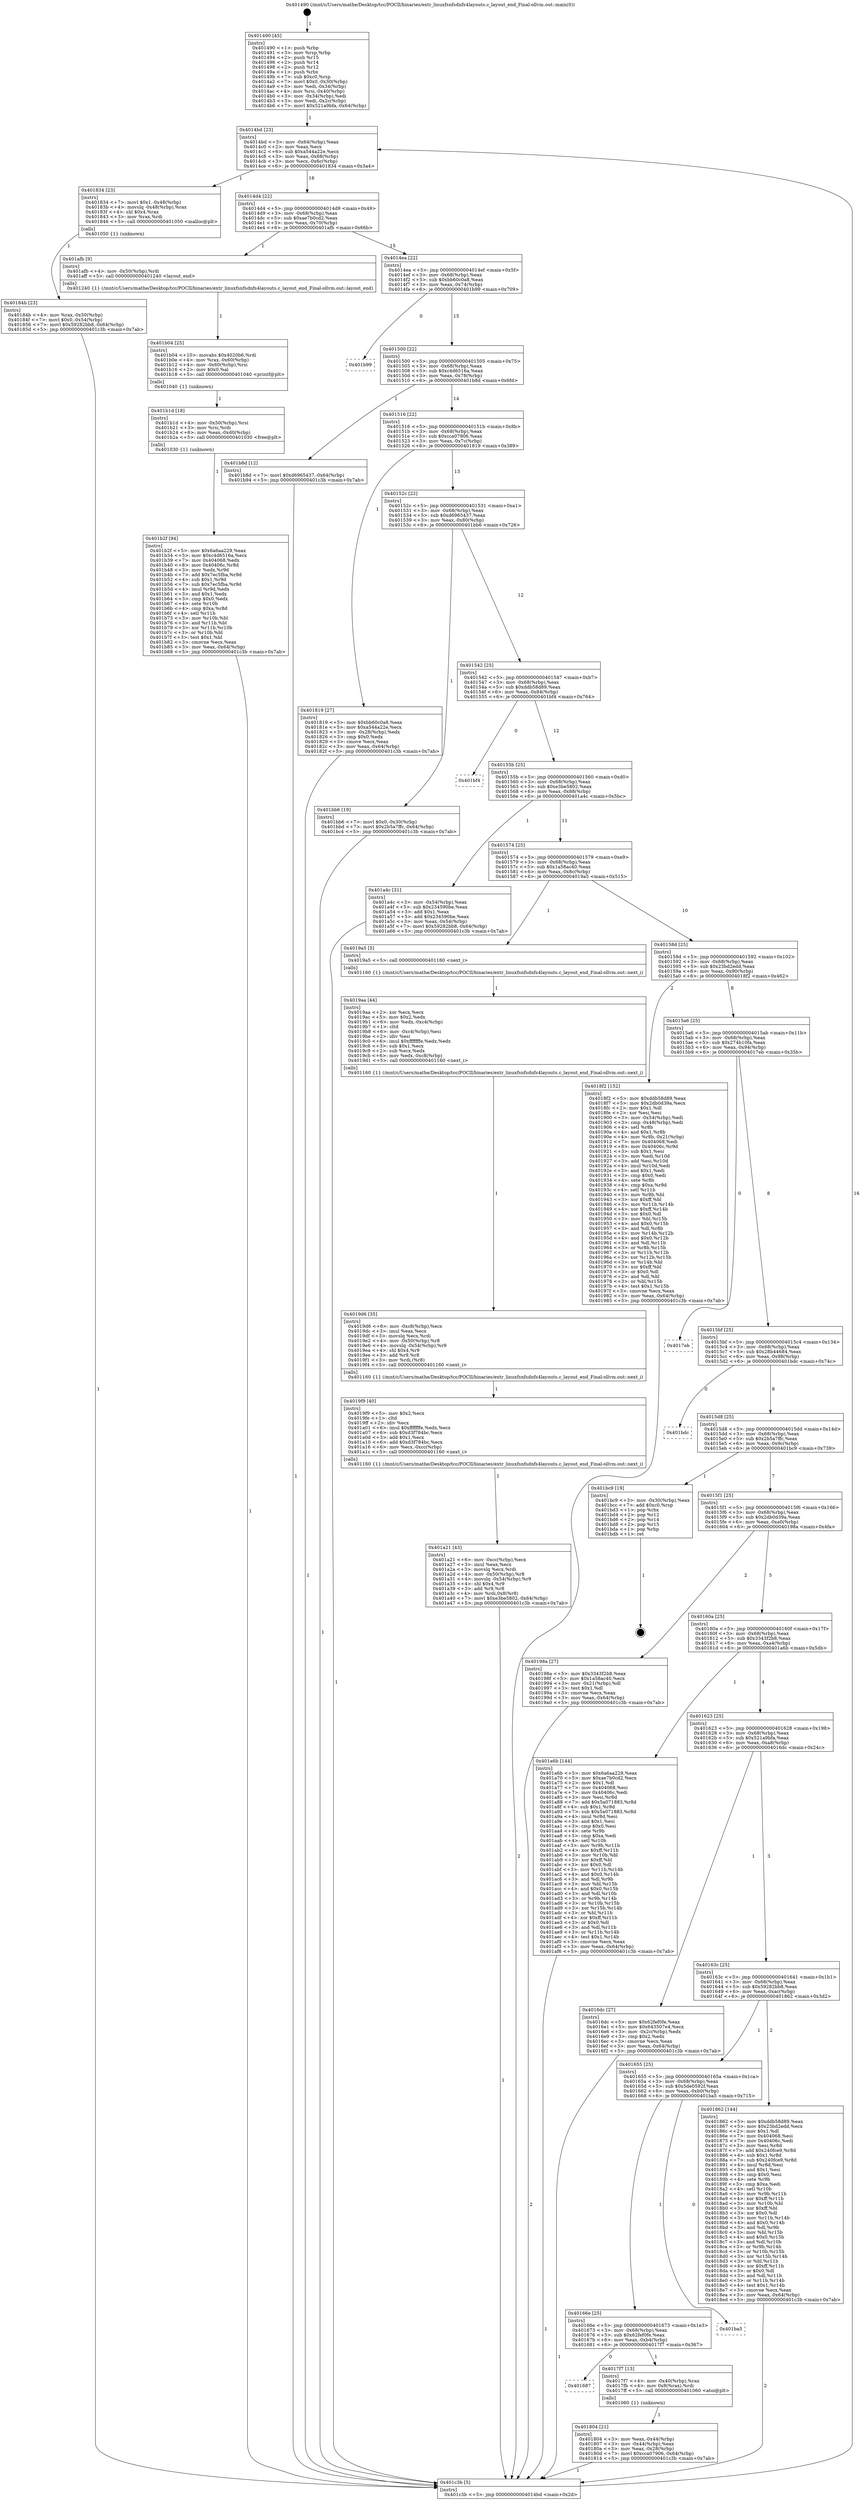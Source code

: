 digraph "0x401490" {
  label = "0x401490 (/mnt/c/Users/mathe/Desktop/tcc/POCII/binaries/extr_linuxfsnfsdnfs4layouts.c_layout_end_Final-ollvm.out::main(0))"
  labelloc = "t"
  node[shape=record]

  Entry [label="",width=0.3,height=0.3,shape=circle,fillcolor=black,style=filled]
  "0x4014bd" [label="{
     0x4014bd [23]\l
     | [instrs]\l
     &nbsp;&nbsp;0x4014bd \<+3\>: mov -0x64(%rbp),%eax\l
     &nbsp;&nbsp;0x4014c0 \<+2\>: mov %eax,%ecx\l
     &nbsp;&nbsp;0x4014c2 \<+6\>: sub $0xa544a22e,%ecx\l
     &nbsp;&nbsp;0x4014c8 \<+3\>: mov %eax,-0x68(%rbp)\l
     &nbsp;&nbsp;0x4014cb \<+3\>: mov %ecx,-0x6c(%rbp)\l
     &nbsp;&nbsp;0x4014ce \<+6\>: je 0000000000401834 \<main+0x3a4\>\l
  }"]
  "0x401834" [label="{
     0x401834 [23]\l
     | [instrs]\l
     &nbsp;&nbsp;0x401834 \<+7\>: movl $0x1,-0x48(%rbp)\l
     &nbsp;&nbsp;0x40183b \<+4\>: movslq -0x48(%rbp),%rax\l
     &nbsp;&nbsp;0x40183f \<+4\>: shl $0x4,%rax\l
     &nbsp;&nbsp;0x401843 \<+3\>: mov %rax,%rdi\l
     &nbsp;&nbsp;0x401846 \<+5\>: call 0000000000401050 \<malloc@plt\>\l
     | [calls]\l
     &nbsp;&nbsp;0x401050 \{1\} (unknown)\l
  }"]
  "0x4014d4" [label="{
     0x4014d4 [22]\l
     | [instrs]\l
     &nbsp;&nbsp;0x4014d4 \<+5\>: jmp 00000000004014d9 \<main+0x49\>\l
     &nbsp;&nbsp;0x4014d9 \<+3\>: mov -0x68(%rbp),%eax\l
     &nbsp;&nbsp;0x4014dc \<+5\>: sub $0xae7b0cd2,%eax\l
     &nbsp;&nbsp;0x4014e1 \<+3\>: mov %eax,-0x70(%rbp)\l
     &nbsp;&nbsp;0x4014e4 \<+6\>: je 0000000000401afb \<main+0x66b\>\l
  }"]
  Exit [label="",width=0.3,height=0.3,shape=circle,fillcolor=black,style=filled,peripheries=2]
  "0x401afb" [label="{
     0x401afb [9]\l
     | [instrs]\l
     &nbsp;&nbsp;0x401afb \<+4\>: mov -0x50(%rbp),%rdi\l
     &nbsp;&nbsp;0x401aff \<+5\>: call 0000000000401240 \<layout_end\>\l
     | [calls]\l
     &nbsp;&nbsp;0x401240 \{1\} (/mnt/c/Users/mathe/Desktop/tcc/POCII/binaries/extr_linuxfsnfsdnfs4layouts.c_layout_end_Final-ollvm.out::layout_end)\l
  }"]
  "0x4014ea" [label="{
     0x4014ea [22]\l
     | [instrs]\l
     &nbsp;&nbsp;0x4014ea \<+5\>: jmp 00000000004014ef \<main+0x5f\>\l
     &nbsp;&nbsp;0x4014ef \<+3\>: mov -0x68(%rbp),%eax\l
     &nbsp;&nbsp;0x4014f2 \<+5\>: sub $0xbb60c0a8,%eax\l
     &nbsp;&nbsp;0x4014f7 \<+3\>: mov %eax,-0x74(%rbp)\l
     &nbsp;&nbsp;0x4014fa \<+6\>: je 0000000000401b99 \<main+0x709\>\l
  }"]
  "0x401b2f" [label="{
     0x401b2f [94]\l
     | [instrs]\l
     &nbsp;&nbsp;0x401b2f \<+5\>: mov $0x6a6aa229,%eax\l
     &nbsp;&nbsp;0x401b34 \<+5\>: mov $0xc4d6516a,%ecx\l
     &nbsp;&nbsp;0x401b39 \<+7\>: mov 0x404068,%edx\l
     &nbsp;&nbsp;0x401b40 \<+8\>: mov 0x40406c,%r8d\l
     &nbsp;&nbsp;0x401b48 \<+3\>: mov %edx,%r9d\l
     &nbsp;&nbsp;0x401b4b \<+7\>: add $0x7ec5fba,%r9d\l
     &nbsp;&nbsp;0x401b52 \<+4\>: sub $0x1,%r9d\l
     &nbsp;&nbsp;0x401b56 \<+7\>: sub $0x7ec5fba,%r9d\l
     &nbsp;&nbsp;0x401b5d \<+4\>: imul %r9d,%edx\l
     &nbsp;&nbsp;0x401b61 \<+3\>: and $0x1,%edx\l
     &nbsp;&nbsp;0x401b64 \<+3\>: cmp $0x0,%edx\l
     &nbsp;&nbsp;0x401b67 \<+4\>: sete %r10b\l
     &nbsp;&nbsp;0x401b6b \<+4\>: cmp $0xa,%r8d\l
     &nbsp;&nbsp;0x401b6f \<+4\>: setl %r11b\l
     &nbsp;&nbsp;0x401b73 \<+3\>: mov %r10b,%bl\l
     &nbsp;&nbsp;0x401b76 \<+3\>: and %r11b,%bl\l
     &nbsp;&nbsp;0x401b79 \<+3\>: xor %r11b,%r10b\l
     &nbsp;&nbsp;0x401b7c \<+3\>: or %r10b,%bl\l
     &nbsp;&nbsp;0x401b7f \<+3\>: test $0x1,%bl\l
     &nbsp;&nbsp;0x401b82 \<+3\>: cmovne %ecx,%eax\l
     &nbsp;&nbsp;0x401b85 \<+3\>: mov %eax,-0x64(%rbp)\l
     &nbsp;&nbsp;0x401b88 \<+5\>: jmp 0000000000401c3b \<main+0x7ab\>\l
  }"]
  "0x401b99" [label="{
     0x401b99\l
  }", style=dashed]
  "0x401500" [label="{
     0x401500 [22]\l
     | [instrs]\l
     &nbsp;&nbsp;0x401500 \<+5\>: jmp 0000000000401505 \<main+0x75\>\l
     &nbsp;&nbsp;0x401505 \<+3\>: mov -0x68(%rbp),%eax\l
     &nbsp;&nbsp;0x401508 \<+5\>: sub $0xc4d6516a,%eax\l
     &nbsp;&nbsp;0x40150d \<+3\>: mov %eax,-0x78(%rbp)\l
     &nbsp;&nbsp;0x401510 \<+6\>: je 0000000000401b8d \<main+0x6fd\>\l
  }"]
  "0x401b1d" [label="{
     0x401b1d [18]\l
     | [instrs]\l
     &nbsp;&nbsp;0x401b1d \<+4\>: mov -0x50(%rbp),%rsi\l
     &nbsp;&nbsp;0x401b21 \<+3\>: mov %rsi,%rdi\l
     &nbsp;&nbsp;0x401b24 \<+6\>: mov %eax,-0xd0(%rbp)\l
     &nbsp;&nbsp;0x401b2a \<+5\>: call 0000000000401030 \<free@plt\>\l
     | [calls]\l
     &nbsp;&nbsp;0x401030 \{1\} (unknown)\l
  }"]
  "0x401b8d" [label="{
     0x401b8d [12]\l
     | [instrs]\l
     &nbsp;&nbsp;0x401b8d \<+7\>: movl $0xd6965437,-0x64(%rbp)\l
     &nbsp;&nbsp;0x401b94 \<+5\>: jmp 0000000000401c3b \<main+0x7ab\>\l
  }"]
  "0x401516" [label="{
     0x401516 [22]\l
     | [instrs]\l
     &nbsp;&nbsp;0x401516 \<+5\>: jmp 000000000040151b \<main+0x8b\>\l
     &nbsp;&nbsp;0x40151b \<+3\>: mov -0x68(%rbp),%eax\l
     &nbsp;&nbsp;0x40151e \<+5\>: sub $0xcca07906,%eax\l
     &nbsp;&nbsp;0x401523 \<+3\>: mov %eax,-0x7c(%rbp)\l
     &nbsp;&nbsp;0x401526 \<+6\>: je 0000000000401819 \<main+0x389\>\l
  }"]
  "0x401b04" [label="{
     0x401b04 [25]\l
     | [instrs]\l
     &nbsp;&nbsp;0x401b04 \<+10\>: movabs $0x4020b6,%rdi\l
     &nbsp;&nbsp;0x401b0e \<+4\>: mov %rax,-0x60(%rbp)\l
     &nbsp;&nbsp;0x401b12 \<+4\>: mov -0x60(%rbp),%rsi\l
     &nbsp;&nbsp;0x401b16 \<+2\>: mov $0x0,%al\l
     &nbsp;&nbsp;0x401b18 \<+5\>: call 0000000000401040 \<printf@plt\>\l
     | [calls]\l
     &nbsp;&nbsp;0x401040 \{1\} (unknown)\l
  }"]
  "0x401819" [label="{
     0x401819 [27]\l
     | [instrs]\l
     &nbsp;&nbsp;0x401819 \<+5\>: mov $0xbb60c0a8,%eax\l
     &nbsp;&nbsp;0x40181e \<+5\>: mov $0xa544a22e,%ecx\l
     &nbsp;&nbsp;0x401823 \<+3\>: mov -0x28(%rbp),%edx\l
     &nbsp;&nbsp;0x401826 \<+3\>: cmp $0x0,%edx\l
     &nbsp;&nbsp;0x401829 \<+3\>: cmove %ecx,%eax\l
     &nbsp;&nbsp;0x40182c \<+3\>: mov %eax,-0x64(%rbp)\l
     &nbsp;&nbsp;0x40182f \<+5\>: jmp 0000000000401c3b \<main+0x7ab\>\l
  }"]
  "0x40152c" [label="{
     0x40152c [22]\l
     | [instrs]\l
     &nbsp;&nbsp;0x40152c \<+5\>: jmp 0000000000401531 \<main+0xa1\>\l
     &nbsp;&nbsp;0x401531 \<+3\>: mov -0x68(%rbp),%eax\l
     &nbsp;&nbsp;0x401534 \<+5\>: sub $0xd6965437,%eax\l
     &nbsp;&nbsp;0x401539 \<+3\>: mov %eax,-0x80(%rbp)\l
     &nbsp;&nbsp;0x40153c \<+6\>: je 0000000000401bb6 \<main+0x726\>\l
  }"]
  "0x401a21" [label="{
     0x401a21 [43]\l
     | [instrs]\l
     &nbsp;&nbsp;0x401a21 \<+6\>: mov -0xcc(%rbp),%ecx\l
     &nbsp;&nbsp;0x401a27 \<+3\>: imul %eax,%ecx\l
     &nbsp;&nbsp;0x401a2a \<+3\>: movslq %ecx,%rdi\l
     &nbsp;&nbsp;0x401a2d \<+4\>: mov -0x50(%rbp),%r8\l
     &nbsp;&nbsp;0x401a31 \<+4\>: movslq -0x54(%rbp),%r9\l
     &nbsp;&nbsp;0x401a35 \<+4\>: shl $0x4,%r9\l
     &nbsp;&nbsp;0x401a39 \<+3\>: add %r9,%r8\l
     &nbsp;&nbsp;0x401a3c \<+4\>: mov %rdi,0x8(%r8)\l
     &nbsp;&nbsp;0x401a40 \<+7\>: movl $0xe3be5802,-0x64(%rbp)\l
     &nbsp;&nbsp;0x401a47 \<+5\>: jmp 0000000000401c3b \<main+0x7ab\>\l
  }"]
  "0x401bb6" [label="{
     0x401bb6 [19]\l
     | [instrs]\l
     &nbsp;&nbsp;0x401bb6 \<+7\>: movl $0x0,-0x30(%rbp)\l
     &nbsp;&nbsp;0x401bbd \<+7\>: movl $0x2b5a7ffc,-0x64(%rbp)\l
     &nbsp;&nbsp;0x401bc4 \<+5\>: jmp 0000000000401c3b \<main+0x7ab\>\l
  }"]
  "0x401542" [label="{
     0x401542 [25]\l
     | [instrs]\l
     &nbsp;&nbsp;0x401542 \<+5\>: jmp 0000000000401547 \<main+0xb7\>\l
     &nbsp;&nbsp;0x401547 \<+3\>: mov -0x68(%rbp),%eax\l
     &nbsp;&nbsp;0x40154a \<+5\>: sub $0xddb58d89,%eax\l
     &nbsp;&nbsp;0x40154f \<+6\>: mov %eax,-0x84(%rbp)\l
     &nbsp;&nbsp;0x401555 \<+6\>: je 0000000000401bf4 \<main+0x764\>\l
  }"]
  "0x4019f9" [label="{
     0x4019f9 [40]\l
     | [instrs]\l
     &nbsp;&nbsp;0x4019f9 \<+5\>: mov $0x2,%ecx\l
     &nbsp;&nbsp;0x4019fe \<+1\>: cltd\l
     &nbsp;&nbsp;0x4019ff \<+2\>: idiv %ecx\l
     &nbsp;&nbsp;0x401a01 \<+6\>: imul $0xfffffffe,%edx,%ecx\l
     &nbsp;&nbsp;0x401a07 \<+6\>: sub $0xd3f784bc,%ecx\l
     &nbsp;&nbsp;0x401a0d \<+3\>: add $0x1,%ecx\l
     &nbsp;&nbsp;0x401a10 \<+6\>: add $0xd3f784bc,%ecx\l
     &nbsp;&nbsp;0x401a16 \<+6\>: mov %ecx,-0xcc(%rbp)\l
     &nbsp;&nbsp;0x401a1c \<+5\>: call 0000000000401160 \<next_i\>\l
     | [calls]\l
     &nbsp;&nbsp;0x401160 \{1\} (/mnt/c/Users/mathe/Desktop/tcc/POCII/binaries/extr_linuxfsnfsdnfs4layouts.c_layout_end_Final-ollvm.out::next_i)\l
  }"]
  "0x401bf4" [label="{
     0x401bf4\l
  }", style=dashed]
  "0x40155b" [label="{
     0x40155b [25]\l
     | [instrs]\l
     &nbsp;&nbsp;0x40155b \<+5\>: jmp 0000000000401560 \<main+0xd0\>\l
     &nbsp;&nbsp;0x401560 \<+3\>: mov -0x68(%rbp),%eax\l
     &nbsp;&nbsp;0x401563 \<+5\>: sub $0xe3be5802,%eax\l
     &nbsp;&nbsp;0x401568 \<+6\>: mov %eax,-0x88(%rbp)\l
     &nbsp;&nbsp;0x40156e \<+6\>: je 0000000000401a4c \<main+0x5bc\>\l
  }"]
  "0x4019d6" [label="{
     0x4019d6 [35]\l
     | [instrs]\l
     &nbsp;&nbsp;0x4019d6 \<+6\>: mov -0xc8(%rbp),%ecx\l
     &nbsp;&nbsp;0x4019dc \<+3\>: imul %eax,%ecx\l
     &nbsp;&nbsp;0x4019df \<+3\>: movslq %ecx,%rdi\l
     &nbsp;&nbsp;0x4019e2 \<+4\>: mov -0x50(%rbp),%r8\l
     &nbsp;&nbsp;0x4019e6 \<+4\>: movslq -0x54(%rbp),%r9\l
     &nbsp;&nbsp;0x4019ea \<+4\>: shl $0x4,%r9\l
     &nbsp;&nbsp;0x4019ee \<+3\>: add %r9,%r8\l
     &nbsp;&nbsp;0x4019f1 \<+3\>: mov %rdi,(%r8)\l
     &nbsp;&nbsp;0x4019f4 \<+5\>: call 0000000000401160 \<next_i\>\l
     | [calls]\l
     &nbsp;&nbsp;0x401160 \{1\} (/mnt/c/Users/mathe/Desktop/tcc/POCII/binaries/extr_linuxfsnfsdnfs4layouts.c_layout_end_Final-ollvm.out::next_i)\l
  }"]
  "0x401a4c" [label="{
     0x401a4c [31]\l
     | [instrs]\l
     &nbsp;&nbsp;0x401a4c \<+3\>: mov -0x54(%rbp),%eax\l
     &nbsp;&nbsp;0x401a4f \<+5\>: sub $0x234590be,%eax\l
     &nbsp;&nbsp;0x401a54 \<+3\>: add $0x1,%eax\l
     &nbsp;&nbsp;0x401a57 \<+5\>: add $0x234590be,%eax\l
     &nbsp;&nbsp;0x401a5c \<+3\>: mov %eax,-0x54(%rbp)\l
     &nbsp;&nbsp;0x401a5f \<+7\>: movl $0x59282bb8,-0x64(%rbp)\l
     &nbsp;&nbsp;0x401a66 \<+5\>: jmp 0000000000401c3b \<main+0x7ab\>\l
  }"]
  "0x401574" [label="{
     0x401574 [25]\l
     | [instrs]\l
     &nbsp;&nbsp;0x401574 \<+5\>: jmp 0000000000401579 \<main+0xe9\>\l
     &nbsp;&nbsp;0x401579 \<+3\>: mov -0x68(%rbp),%eax\l
     &nbsp;&nbsp;0x40157c \<+5\>: sub $0x1a58ac40,%eax\l
     &nbsp;&nbsp;0x401581 \<+6\>: mov %eax,-0x8c(%rbp)\l
     &nbsp;&nbsp;0x401587 \<+6\>: je 00000000004019a5 \<main+0x515\>\l
  }"]
  "0x4019aa" [label="{
     0x4019aa [44]\l
     | [instrs]\l
     &nbsp;&nbsp;0x4019aa \<+2\>: xor %ecx,%ecx\l
     &nbsp;&nbsp;0x4019ac \<+5\>: mov $0x2,%edx\l
     &nbsp;&nbsp;0x4019b1 \<+6\>: mov %edx,-0xc4(%rbp)\l
     &nbsp;&nbsp;0x4019b7 \<+1\>: cltd\l
     &nbsp;&nbsp;0x4019b8 \<+6\>: mov -0xc4(%rbp),%esi\l
     &nbsp;&nbsp;0x4019be \<+2\>: idiv %esi\l
     &nbsp;&nbsp;0x4019c0 \<+6\>: imul $0xfffffffe,%edx,%edx\l
     &nbsp;&nbsp;0x4019c6 \<+3\>: sub $0x1,%ecx\l
     &nbsp;&nbsp;0x4019c9 \<+2\>: sub %ecx,%edx\l
     &nbsp;&nbsp;0x4019cb \<+6\>: mov %edx,-0xc8(%rbp)\l
     &nbsp;&nbsp;0x4019d1 \<+5\>: call 0000000000401160 \<next_i\>\l
     | [calls]\l
     &nbsp;&nbsp;0x401160 \{1\} (/mnt/c/Users/mathe/Desktop/tcc/POCII/binaries/extr_linuxfsnfsdnfs4layouts.c_layout_end_Final-ollvm.out::next_i)\l
  }"]
  "0x4019a5" [label="{
     0x4019a5 [5]\l
     | [instrs]\l
     &nbsp;&nbsp;0x4019a5 \<+5\>: call 0000000000401160 \<next_i\>\l
     | [calls]\l
     &nbsp;&nbsp;0x401160 \{1\} (/mnt/c/Users/mathe/Desktop/tcc/POCII/binaries/extr_linuxfsnfsdnfs4layouts.c_layout_end_Final-ollvm.out::next_i)\l
  }"]
  "0x40158d" [label="{
     0x40158d [25]\l
     | [instrs]\l
     &nbsp;&nbsp;0x40158d \<+5\>: jmp 0000000000401592 \<main+0x102\>\l
     &nbsp;&nbsp;0x401592 \<+3\>: mov -0x68(%rbp),%eax\l
     &nbsp;&nbsp;0x401595 \<+5\>: sub $0x23bd2edd,%eax\l
     &nbsp;&nbsp;0x40159a \<+6\>: mov %eax,-0x90(%rbp)\l
     &nbsp;&nbsp;0x4015a0 \<+6\>: je 00000000004018f2 \<main+0x462\>\l
  }"]
  "0x40184b" [label="{
     0x40184b [23]\l
     | [instrs]\l
     &nbsp;&nbsp;0x40184b \<+4\>: mov %rax,-0x50(%rbp)\l
     &nbsp;&nbsp;0x40184f \<+7\>: movl $0x0,-0x54(%rbp)\l
     &nbsp;&nbsp;0x401856 \<+7\>: movl $0x59282bb8,-0x64(%rbp)\l
     &nbsp;&nbsp;0x40185d \<+5\>: jmp 0000000000401c3b \<main+0x7ab\>\l
  }"]
  "0x4018f2" [label="{
     0x4018f2 [152]\l
     | [instrs]\l
     &nbsp;&nbsp;0x4018f2 \<+5\>: mov $0xddb58d89,%eax\l
     &nbsp;&nbsp;0x4018f7 \<+5\>: mov $0x2db0d39a,%ecx\l
     &nbsp;&nbsp;0x4018fc \<+2\>: mov $0x1,%dl\l
     &nbsp;&nbsp;0x4018fe \<+2\>: xor %esi,%esi\l
     &nbsp;&nbsp;0x401900 \<+3\>: mov -0x54(%rbp),%edi\l
     &nbsp;&nbsp;0x401903 \<+3\>: cmp -0x48(%rbp),%edi\l
     &nbsp;&nbsp;0x401906 \<+4\>: setl %r8b\l
     &nbsp;&nbsp;0x40190a \<+4\>: and $0x1,%r8b\l
     &nbsp;&nbsp;0x40190e \<+4\>: mov %r8b,-0x21(%rbp)\l
     &nbsp;&nbsp;0x401912 \<+7\>: mov 0x404068,%edi\l
     &nbsp;&nbsp;0x401919 \<+8\>: mov 0x40406c,%r9d\l
     &nbsp;&nbsp;0x401921 \<+3\>: sub $0x1,%esi\l
     &nbsp;&nbsp;0x401924 \<+3\>: mov %edi,%r10d\l
     &nbsp;&nbsp;0x401927 \<+3\>: add %esi,%r10d\l
     &nbsp;&nbsp;0x40192a \<+4\>: imul %r10d,%edi\l
     &nbsp;&nbsp;0x40192e \<+3\>: and $0x1,%edi\l
     &nbsp;&nbsp;0x401931 \<+3\>: cmp $0x0,%edi\l
     &nbsp;&nbsp;0x401934 \<+4\>: sete %r8b\l
     &nbsp;&nbsp;0x401938 \<+4\>: cmp $0xa,%r9d\l
     &nbsp;&nbsp;0x40193c \<+4\>: setl %r11b\l
     &nbsp;&nbsp;0x401940 \<+3\>: mov %r8b,%bl\l
     &nbsp;&nbsp;0x401943 \<+3\>: xor $0xff,%bl\l
     &nbsp;&nbsp;0x401946 \<+3\>: mov %r11b,%r14b\l
     &nbsp;&nbsp;0x401949 \<+4\>: xor $0xff,%r14b\l
     &nbsp;&nbsp;0x40194d \<+3\>: xor $0x0,%dl\l
     &nbsp;&nbsp;0x401950 \<+3\>: mov %bl,%r15b\l
     &nbsp;&nbsp;0x401953 \<+4\>: and $0x0,%r15b\l
     &nbsp;&nbsp;0x401957 \<+3\>: and %dl,%r8b\l
     &nbsp;&nbsp;0x40195a \<+3\>: mov %r14b,%r12b\l
     &nbsp;&nbsp;0x40195d \<+4\>: and $0x0,%r12b\l
     &nbsp;&nbsp;0x401961 \<+3\>: and %dl,%r11b\l
     &nbsp;&nbsp;0x401964 \<+3\>: or %r8b,%r15b\l
     &nbsp;&nbsp;0x401967 \<+3\>: or %r11b,%r12b\l
     &nbsp;&nbsp;0x40196a \<+3\>: xor %r12b,%r15b\l
     &nbsp;&nbsp;0x40196d \<+3\>: or %r14b,%bl\l
     &nbsp;&nbsp;0x401970 \<+3\>: xor $0xff,%bl\l
     &nbsp;&nbsp;0x401973 \<+3\>: or $0x0,%dl\l
     &nbsp;&nbsp;0x401976 \<+2\>: and %dl,%bl\l
     &nbsp;&nbsp;0x401978 \<+3\>: or %bl,%r15b\l
     &nbsp;&nbsp;0x40197b \<+4\>: test $0x1,%r15b\l
     &nbsp;&nbsp;0x40197f \<+3\>: cmovne %ecx,%eax\l
     &nbsp;&nbsp;0x401982 \<+3\>: mov %eax,-0x64(%rbp)\l
     &nbsp;&nbsp;0x401985 \<+5\>: jmp 0000000000401c3b \<main+0x7ab\>\l
  }"]
  "0x4015a6" [label="{
     0x4015a6 [25]\l
     | [instrs]\l
     &nbsp;&nbsp;0x4015a6 \<+5\>: jmp 00000000004015ab \<main+0x11b\>\l
     &nbsp;&nbsp;0x4015ab \<+3\>: mov -0x68(%rbp),%eax\l
     &nbsp;&nbsp;0x4015ae \<+5\>: sub $0x274b10fa,%eax\l
     &nbsp;&nbsp;0x4015b3 \<+6\>: mov %eax,-0x94(%rbp)\l
     &nbsp;&nbsp;0x4015b9 \<+6\>: je 00000000004017eb \<main+0x35b\>\l
  }"]
  "0x401804" [label="{
     0x401804 [21]\l
     | [instrs]\l
     &nbsp;&nbsp;0x401804 \<+3\>: mov %eax,-0x44(%rbp)\l
     &nbsp;&nbsp;0x401807 \<+3\>: mov -0x44(%rbp),%eax\l
     &nbsp;&nbsp;0x40180a \<+3\>: mov %eax,-0x28(%rbp)\l
     &nbsp;&nbsp;0x40180d \<+7\>: movl $0xcca07906,-0x64(%rbp)\l
     &nbsp;&nbsp;0x401814 \<+5\>: jmp 0000000000401c3b \<main+0x7ab\>\l
  }"]
  "0x4017eb" [label="{
     0x4017eb\l
  }", style=dashed]
  "0x4015bf" [label="{
     0x4015bf [25]\l
     | [instrs]\l
     &nbsp;&nbsp;0x4015bf \<+5\>: jmp 00000000004015c4 \<main+0x134\>\l
     &nbsp;&nbsp;0x4015c4 \<+3\>: mov -0x68(%rbp),%eax\l
     &nbsp;&nbsp;0x4015c7 \<+5\>: sub $0x28b44684,%eax\l
     &nbsp;&nbsp;0x4015cc \<+6\>: mov %eax,-0x98(%rbp)\l
     &nbsp;&nbsp;0x4015d2 \<+6\>: je 0000000000401bdc \<main+0x74c\>\l
  }"]
  "0x401687" [label="{
     0x401687\l
  }", style=dashed]
  "0x401bdc" [label="{
     0x401bdc\l
  }", style=dashed]
  "0x4015d8" [label="{
     0x4015d8 [25]\l
     | [instrs]\l
     &nbsp;&nbsp;0x4015d8 \<+5\>: jmp 00000000004015dd \<main+0x14d\>\l
     &nbsp;&nbsp;0x4015dd \<+3\>: mov -0x68(%rbp),%eax\l
     &nbsp;&nbsp;0x4015e0 \<+5\>: sub $0x2b5a7ffc,%eax\l
     &nbsp;&nbsp;0x4015e5 \<+6\>: mov %eax,-0x9c(%rbp)\l
     &nbsp;&nbsp;0x4015eb \<+6\>: je 0000000000401bc9 \<main+0x739\>\l
  }"]
  "0x4017f7" [label="{
     0x4017f7 [13]\l
     | [instrs]\l
     &nbsp;&nbsp;0x4017f7 \<+4\>: mov -0x40(%rbp),%rax\l
     &nbsp;&nbsp;0x4017fb \<+4\>: mov 0x8(%rax),%rdi\l
     &nbsp;&nbsp;0x4017ff \<+5\>: call 0000000000401060 \<atoi@plt\>\l
     | [calls]\l
     &nbsp;&nbsp;0x401060 \{1\} (unknown)\l
  }"]
  "0x401bc9" [label="{
     0x401bc9 [19]\l
     | [instrs]\l
     &nbsp;&nbsp;0x401bc9 \<+3\>: mov -0x30(%rbp),%eax\l
     &nbsp;&nbsp;0x401bcc \<+7\>: add $0xc0,%rsp\l
     &nbsp;&nbsp;0x401bd3 \<+1\>: pop %rbx\l
     &nbsp;&nbsp;0x401bd4 \<+2\>: pop %r12\l
     &nbsp;&nbsp;0x401bd6 \<+2\>: pop %r14\l
     &nbsp;&nbsp;0x401bd8 \<+2\>: pop %r15\l
     &nbsp;&nbsp;0x401bda \<+1\>: pop %rbp\l
     &nbsp;&nbsp;0x401bdb \<+1\>: ret\l
  }"]
  "0x4015f1" [label="{
     0x4015f1 [25]\l
     | [instrs]\l
     &nbsp;&nbsp;0x4015f1 \<+5\>: jmp 00000000004015f6 \<main+0x166\>\l
     &nbsp;&nbsp;0x4015f6 \<+3\>: mov -0x68(%rbp),%eax\l
     &nbsp;&nbsp;0x4015f9 \<+5\>: sub $0x2db0d39a,%eax\l
     &nbsp;&nbsp;0x4015fe \<+6\>: mov %eax,-0xa0(%rbp)\l
     &nbsp;&nbsp;0x401604 \<+6\>: je 000000000040198a \<main+0x4fa\>\l
  }"]
  "0x40166e" [label="{
     0x40166e [25]\l
     | [instrs]\l
     &nbsp;&nbsp;0x40166e \<+5\>: jmp 0000000000401673 \<main+0x1e3\>\l
     &nbsp;&nbsp;0x401673 \<+3\>: mov -0x68(%rbp),%eax\l
     &nbsp;&nbsp;0x401676 \<+5\>: sub $0x62fef0fe,%eax\l
     &nbsp;&nbsp;0x40167b \<+6\>: mov %eax,-0xb4(%rbp)\l
     &nbsp;&nbsp;0x401681 \<+6\>: je 00000000004017f7 \<main+0x367\>\l
  }"]
  "0x40198a" [label="{
     0x40198a [27]\l
     | [instrs]\l
     &nbsp;&nbsp;0x40198a \<+5\>: mov $0x3343f2b8,%eax\l
     &nbsp;&nbsp;0x40198f \<+5\>: mov $0x1a58ac40,%ecx\l
     &nbsp;&nbsp;0x401994 \<+3\>: mov -0x21(%rbp),%dl\l
     &nbsp;&nbsp;0x401997 \<+3\>: test $0x1,%dl\l
     &nbsp;&nbsp;0x40199a \<+3\>: cmovne %ecx,%eax\l
     &nbsp;&nbsp;0x40199d \<+3\>: mov %eax,-0x64(%rbp)\l
     &nbsp;&nbsp;0x4019a0 \<+5\>: jmp 0000000000401c3b \<main+0x7ab\>\l
  }"]
  "0x40160a" [label="{
     0x40160a [25]\l
     | [instrs]\l
     &nbsp;&nbsp;0x40160a \<+5\>: jmp 000000000040160f \<main+0x17f\>\l
     &nbsp;&nbsp;0x40160f \<+3\>: mov -0x68(%rbp),%eax\l
     &nbsp;&nbsp;0x401612 \<+5\>: sub $0x3343f2b8,%eax\l
     &nbsp;&nbsp;0x401617 \<+6\>: mov %eax,-0xa4(%rbp)\l
     &nbsp;&nbsp;0x40161d \<+6\>: je 0000000000401a6b \<main+0x5db\>\l
  }"]
  "0x401ba5" [label="{
     0x401ba5\l
  }", style=dashed]
  "0x401a6b" [label="{
     0x401a6b [144]\l
     | [instrs]\l
     &nbsp;&nbsp;0x401a6b \<+5\>: mov $0x6a6aa229,%eax\l
     &nbsp;&nbsp;0x401a70 \<+5\>: mov $0xae7b0cd2,%ecx\l
     &nbsp;&nbsp;0x401a75 \<+2\>: mov $0x1,%dl\l
     &nbsp;&nbsp;0x401a77 \<+7\>: mov 0x404068,%esi\l
     &nbsp;&nbsp;0x401a7e \<+7\>: mov 0x40406c,%edi\l
     &nbsp;&nbsp;0x401a85 \<+3\>: mov %esi,%r8d\l
     &nbsp;&nbsp;0x401a88 \<+7\>: add $0x5a071883,%r8d\l
     &nbsp;&nbsp;0x401a8f \<+4\>: sub $0x1,%r8d\l
     &nbsp;&nbsp;0x401a93 \<+7\>: sub $0x5a071883,%r8d\l
     &nbsp;&nbsp;0x401a9a \<+4\>: imul %r8d,%esi\l
     &nbsp;&nbsp;0x401a9e \<+3\>: and $0x1,%esi\l
     &nbsp;&nbsp;0x401aa1 \<+3\>: cmp $0x0,%esi\l
     &nbsp;&nbsp;0x401aa4 \<+4\>: sete %r9b\l
     &nbsp;&nbsp;0x401aa8 \<+3\>: cmp $0xa,%edi\l
     &nbsp;&nbsp;0x401aab \<+4\>: setl %r10b\l
     &nbsp;&nbsp;0x401aaf \<+3\>: mov %r9b,%r11b\l
     &nbsp;&nbsp;0x401ab2 \<+4\>: xor $0xff,%r11b\l
     &nbsp;&nbsp;0x401ab6 \<+3\>: mov %r10b,%bl\l
     &nbsp;&nbsp;0x401ab9 \<+3\>: xor $0xff,%bl\l
     &nbsp;&nbsp;0x401abc \<+3\>: xor $0x0,%dl\l
     &nbsp;&nbsp;0x401abf \<+3\>: mov %r11b,%r14b\l
     &nbsp;&nbsp;0x401ac2 \<+4\>: and $0x0,%r14b\l
     &nbsp;&nbsp;0x401ac6 \<+3\>: and %dl,%r9b\l
     &nbsp;&nbsp;0x401ac9 \<+3\>: mov %bl,%r15b\l
     &nbsp;&nbsp;0x401acc \<+4\>: and $0x0,%r15b\l
     &nbsp;&nbsp;0x401ad0 \<+3\>: and %dl,%r10b\l
     &nbsp;&nbsp;0x401ad3 \<+3\>: or %r9b,%r14b\l
     &nbsp;&nbsp;0x401ad6 \<+3\>: or %r10b,%r15b\l
     &nbsp;&nbsp;0x401ad9 \<+3\>: xor %r15b,%r14b\l
     &nbsp;&nbsp;0x401adc \<+3\>: or %bl,%r11b\l
     &nbsp;&nbsp;0x401adf \<+4\>: xor $0xff,%r11b\l
     &nbsp;&nbsp;0x401ae3 \<+3\>: or $0x0,%dl\l
     &nbsp;&nbsp;0x401ae6 \<+3\>: and %dl,%r11b\l
     &nbsp;&nbsp;0x401ae9 \<+3\>: or %r11b,%r14b\l
     &nbsp;&nbsp;0x401aec \<+4\>: test $0x1,%r14b\l
     &nbsp;&nbsp;0x401af0 \<+3\>: cmovne %ecx,%eax\l
     &nbsp;&nbsp;0x401af3 \<+3\>: mov %eax,-0x64(%rbp)\l
     &nbsp;&nbsp;0x401af6 \<+5\>: jmp 0000000000401c3b \<main+0x7ab\>\l
  }"]
  "0x401623" [label="{
     0x401623 [25]\l
     | [instrs]\l
     &nbsp;&nbsp;0x401623 \<+5\>: jmp 0000000000401628 \<main+0x198\>\l
     &nbsp;&nbsp;0x401628 \<+3\>: mov -0x68(%rbp),%eax\l
     &nbsp;&nbsp;0x40162b \<+5\>: sub $0x521a9bfa,%eax\l
     &nbsp;&nbsp;0x401630 \<+6\>: mov %eax,-0xa8(%rbp)\l
     &nbsp;&nbsp;0x401636 \<+6\>: je 00000000004016dc \<main+0x24c\>\l
  }"]
  "0x401655" [label="{
     0x401655 [25]\l
     | [instrs]\l
     &nbsp;&nbsp;0x401655 \<+5\>: jmp 000000000040165a \<main+0x1ca\>\l
     &nbsp;&nbsp;0x40165a \<+3\>: mov -0x68(%rbp),%eax\l
     &nbsp;&nbsp;0x40165d \<+5\>: sub $0x5de0592f,%eax\l
     &nbsp;&nbsp;0x401662 \<+6\>: mov %eax,-0xb0(%rbp)\l
     &nbsp;&nbsp;0x401668 \<+6\>: je 0000000000401ba5 \<main+0x715\>\l
  }"]
  "0x4016dc" [label="{
     0x4016dc [27]\l
     | [instrs]\l
     &nbsp;&nbsp;0x4016dc \<+5\>: mov $0x62fef0fe,%eax\l
     &nbsp;&nbsp;0x4016e1 \<+5\>: mov $0x643507e4,%ecx\l
     &nbsp;&nbsp;0x4016e6 \<+3\>: mov -0x2c(%rbp),%edx\l
     &nbsp;&nbsp;0x4016e9 \<+3\>: cmp $0x2,%edx\l
     &nbsp;&nbsp;0x4016ec \<+3\>: cmovne %ecx,%eax\l
     &nbsp;&nbsp;0x4016ef \<+3\>: mov %eax,-0x64(%rbp)\l
     &nbsp;&nbsp;0x4016f2 \<+5\>: jmp 0000000000401c3b \<main+0x7ab\>\l
  }"]
  "0x40163c" [label="{
     0x40163c [25]\l
     | [instrs]\l
     &nbsp;&nbsp;0x40163c \<+5\>: jmp 0000000000401641 \<main+0x1b1\>\l
     &nbsp;&nbsp;0x401641 \<+3\>: mov -0x68(%rbp),%eax\l
     &nbsp;&nbsp;0x401644 \<+5\>: sub $0x59282bb8,%eax\l
     &nbsp;&nbsp;0x401649 \<+6\>: mov %eax,-0xac(%rbp)\l
     &nbsp;&nbsp;0x40164f \<+6\>: je 0000000000401862 \<main+0x3d2\>\l
  }"]
  "0x401c3b" [label="{
     0x401c3b [5]\l
     | [instrs]\l
     &nbsp;&nbsp;0x401c3b \<+5\>: jmp 00000000004014bd \<main+0x2d\>\l
  }"]
  "0x401490" [label="{
     0x401490 [45]\l
     | [instrs]\l
     &nbsp;&nbsp;0x401490 \<+1\>: push %rbp\l
     &nbsp;&nbsp;0x401491 \<+3\>: mov %rsp,%rbp\l
     &nbsp;&nbsp;0x401494 \<+2\>: push %r15\l
     &nbsp;&nbsp;0x401496 \<+2\>: push %r14\l
     &nbsp;&nbsp;0x401498 \<+2\>: push %r12\l
     &nbsp;&nbsp;0x40149a \<+1\>: push %rbx\l
     &nbsp;&nbsp;0x40149b \<+7\>: sub $0xc0,%rsp\l
     &nbsp;&nbsp;0x4014a2 \<+7\>: movl $0x0,-0x30(%rbp)\l
     &nbsp;&nbsp;0x4014a9 \<+3\>: mov %edi,-0x34(%rbp)\l
     &nbsp;&nbsp;0x4014ac \<+4\>: mov %rsi,-0x40(%rbp)\l
     &nbsp;&nbsp;0x4014b0 \<+3\>: mov -0x34(%rbp),%edi\l
     &nbsp;&nbsp;0x4014b3 \<+3\>: mov %edi,-0x2c(%rbp)\l
     &nbsp;&nbsp;0x4014b6 \<+7\>: movl $0x521a9bfa,-0x64(%rbp)\l
  }"]
  "0x401862" [label="{
     0x401862 [144]\l
     | [instrs]\l
     &nbsp;&nbsp;0x401862 \<+5\>: mov $0xddb58d89,%eax\l
     &nbsp;&nbsp;0x401867 \<+5\>: mov $0x23bd2edd,%ecx\l
     &nbsp;&nbsp;0x40186c \<+2\>: mov $0x1,%dl\l
     &nbsp;&nbsp;0x40186e \<+7\>: mov 0x404068,%esi\l
     &nbsp;&nbsp;0x401875 \<+7\>: mov 0x40406c,%edi\l
     &nbsp;&nbsp;0x40187c \<+3\>: mov %esi,%r8d\l
     &nbsp;&nbsp;0x40187f \<+7\>: add $0x240fce9,%r8d\l
     &nbsp;&nbsp;0x401886 \<+4\>: sub $0x1,%r8d\l
     &nbsp;&nbsp;0x40188a \<+7\>: sub $0x240fce9,%r8d\l
     &nbsp;&nbsp;0x401891 \<+4\>: imul %r8d,%esi\l
     &nbsp;&nbsp;0x401895 \<+3\>: and $0x1,%esi\l
     &nbsp;&nbsp;0x401898 \<+3\>: cmp $0x0,%esi\l
     &nbsp;&nbsp;0x40189b \<+4\>: sete %r9b\l
     &nbsp;&nbsp;0x40189f \<+3\>: cmp $0xa,%edi\l
     &nbsp;&nbsp;0x4018a2 \<+4\>: setl %r10b\l
     &nbsp;&nbsp;0x4018a6 \<+3\>: mov %r9b,%r11b\l
     &nbsp;&nbsp;0x4018a9 \<+4\>: xor $0xff,%r11b\l
     &nbsp;&nbsp;0x4018ad \<+3\>: mov %r10b,%bl\l
     &nbsp;&nbsp;0x4018b0 \<+3\>: xor $0xff,%bl\l
     &nbsp;&nbsp;0x4018b3 \<+3\>: xor $0x0,%dl\l
     &nbsp;&nbsp;0x4018b6 \<+3\>: mov %r11b,%r14b\l
     &nbsp;&nbsp;0x4018b9 \<+4\>: and $0x0,%r14b\l
     &nbsp;&nbsp;0x4018bd \<+3\>: and %dl,%r9b\l
     &nbsp;&nbsp;0x4018c0 \<+3\>: mov %bl,%r15b\l
     &nbsp;&nbsp;0x4018c3 \<+4\>: and $0x0,%r15b\l
     &nbsp;&nbsp;0x4018c7 \<+3\>: and %dl,%r10b\l
     &nbsp;&nbsp;0x4018ca \<+3\>: or %r9b,%r14b\l
     &nbsp;&nbsp;0x4018cd \<+3\>: or %r10b,%r15b\l
     &nbsp;&nbsp;0x4018d0 \<+3\>: xor %r15b,%r14b\l
     &nbsp;&nbsp;0x4018d3 \<+3\>: or %bl,%r11b\l
     &nbsp;&nbsp;0x4018d6 \<+4\>: xor $0xff,%r11b\l
     &nbsp;&nbsp;0x4018da \<+3\>: or $0x0,%dl\l
     &nbsp;&nbsp;0x4018dd \<+3\>: and %dl,%r11b\l
     &nbsp;&nbsp;0x4018e0 \<+3\>: or %r11b,%r14b\l
     &nbsp;&nbsp;0x4018e3 \<+4\>: test $0x1,%r14b\l
     &nbsp;&nbsp;0x4018e7 \<+3\>: cmovne %ecx,%eax\l
     &nbsp;&nbsp;0x4018ea \<+3\>: mov %eax,-0x64(%rbp)\l
     &nbsp;&nbsp;0x4018ed \<+5\>: jmp 0000000000401c3b \<main+0x7ab\>\l
  }"]
  Entry -> "0x401490" [label=" 1"]
  "0x4014bd" -> "0x401834" [label=" 1"]
  "0x4014bd" -> "0x4014d4" [label=" 16"]
  "0x401bc9" -> Exit [label=" 1"]
  "0x4014d4" -> "0x401afb" [label=" 1"]
  "0x4014d4" -> "0x4014ea" [label=" 15"]
  "0x401bb6" -> "0x401c3b" [label=" 1"]
  "0x4014ea" -> "0x401b99" [label=" 0"]
  "0x4014ea" -> "0x401500" [label=" 15"]
  "0x401b8d" -> "0x401c3b" [label=" 1"]
  "0x401500" -> "0x401b8d" [label=" 1"]
  "0x401500" -> "0x401516" [label=" 14"]
  "0x401b2f" -> "0x401c3b" [label=" 1"]
  "0x401516" -> "0x401819" [label=" 1"]
  "0x401516" -> "0x40152c" [label=" 13"]
  "0x401b1d" -> "0x401b2f" [label=" 1"]
  "0x40152c" -> "0x401bb6" [label=" 1"]
  "0x40152c" -> "0x401542" [label=" 12"]
  "0x401b04" -> "0x401b1d" [label=" 1"]
  "0x401542" -> "0x401bf4" [label=" 0"]
  "0x401542" -> "0x40155b" [label=" 12"]
  "0x401afb" -> "0x401b04" [label=" 1"]
  "0x40155b" -> "0x401a4c" [label=" 1"]
  "0x40155b" -> "0x401574" [label=" 11"]
  "0x401a6b" -> "0x401c3b" [label=" 1"]
  "0x401574" -> "0x4019a5" [label=" 1"]
  "0x401574" -> "0x40158d" [label=" 10"]
  "0x401a4c" -> "0x401c3b" [label=" 1"]
  "0x40158d" -> "0x4018f2" [label=" 2"]
  "0x40158d" -> "0x4015a6" [label=" 8"]
  "0x401a21" -> "0x401c3b" [label=" 1"]
  "0x4015a6" -> "0x4017eb" [label=" 0"]
  "0x4015a6" -> "0x4015bf" [label=" 8"]
  "0x4019f9" -> "0x401a21" [label=" 1"]
  "0x4015bf" -> "0x401bdc" [label=" 0"]
  "0x4015bf" -> "0x4015d8" [label=" 8"]
  "0x4019d6" -> "0x4019f9" [label=" 1"]
  "0x4015d8" -> "0x401bc9" [label=" 1"]
  "0x4015d8" -> "0x4015f1" [label=" 7"]
  "0x4019aa" -> "0x4019d6" [label=" 1"]
  "0x4015f1" -> "0x40198a" [label=" 2"]
  "0x4015f1" -> "0x40160a" [label=" 5"]
  "0x40198a" -> "0x401c3b" [label=" 2"]
  "0x40160a" -> "0x401a6b" [label=" 1"]
  "0x40160a" -> "0x401623" [label=" 4"]
  "0x4018f2" -> "0x401c3b" [label=" 2"]
  "0x401623" -> "0x4016dc" [label=" 1"]
  "0x401623" -> "0x40163c" [label=" 3"]
  "0x4016dc" -> "0x401c3b" [label=" 1"]
  "0x401490" -> "0x4014bd" [label=" 1"]
  "0x401c3b" -> "0x4014bd" [label=" 16"]
  "0x40184b" -> "0x401c3b" [label=" 1"]
  "0x40163c" -> "0x401862" [label=" 2"]
  "0x40163c" -> "0x401655" [label=" 1"]
  "0x401862" -> "0x401c3b" [label=" 2"]
  "0x401655" -> "0x401ba5" [label=" 0"]
  "0x401655" -> "0x40166e" [label=" 1"]
  "0x4019a5" -> "0x4019aa" [label=" 1"]
  "0x40166e" -> "0x4017f7" [label=" 1"]
  "0x40166e" -> "0x401687" [label=" 0"]
  "0x4017f7" -> "0x401804" [label=" 1"]
  "0x401804" -> "0x401c3b" [label=" 1"]
  "0x401819" -> "0x401c3b" [label=" 1"]
  "0x401834" -> "0x40184b" [label=" 1"]
}
